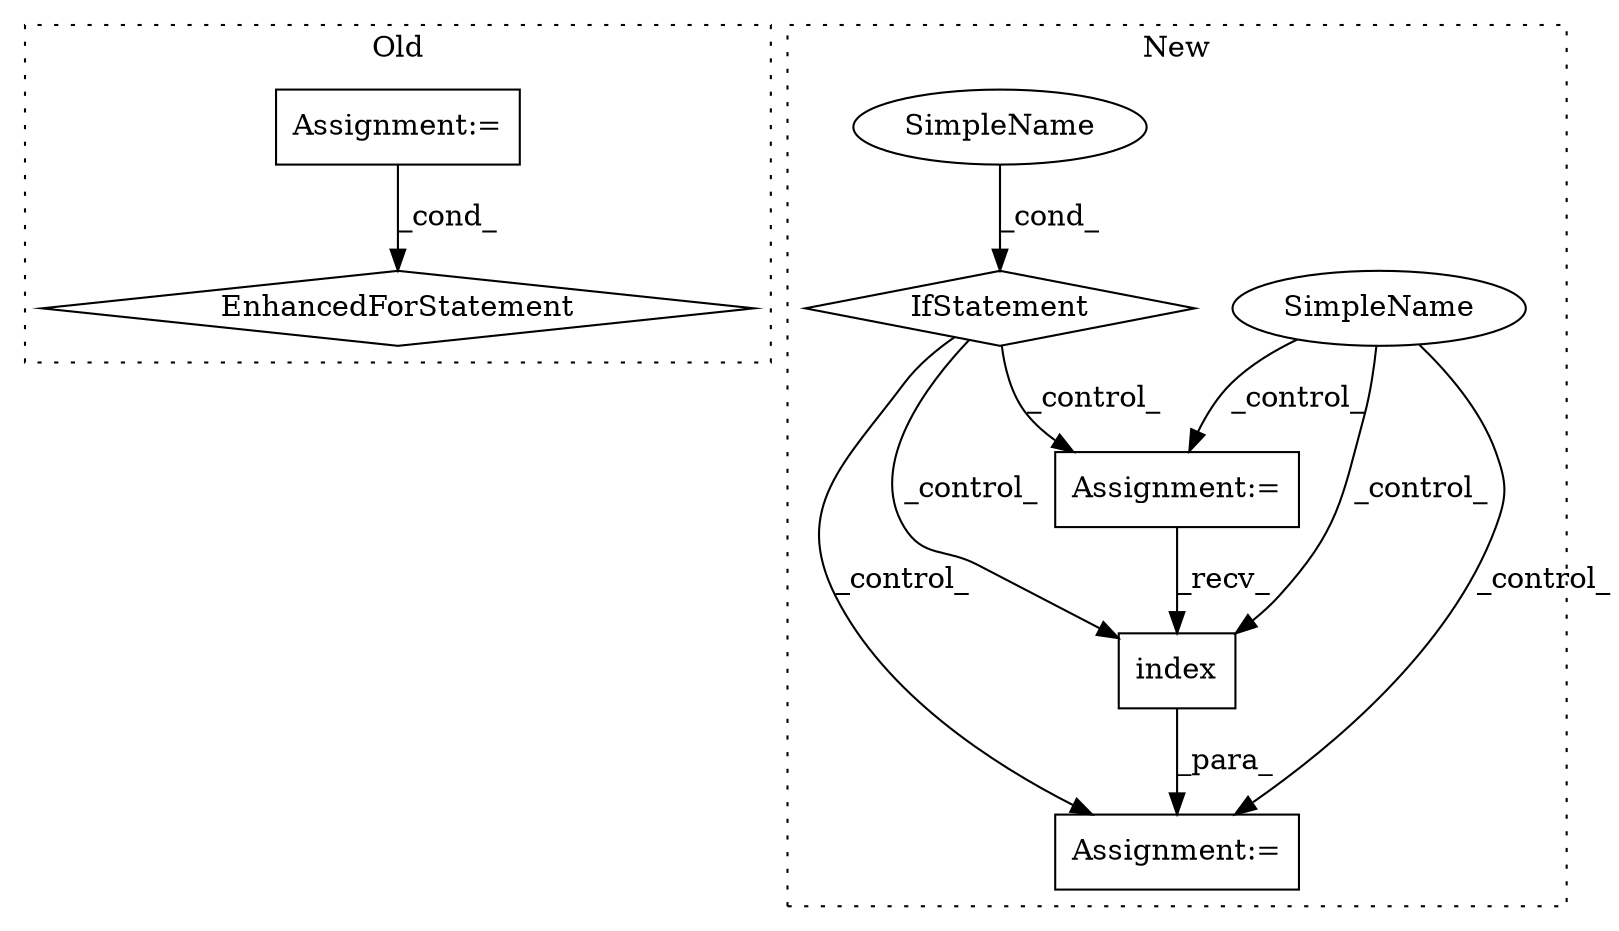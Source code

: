 digraph G {
subgraph cluster0 {
1 [label="EnhancedForStatement" a="70" s="21473,21535" l="53,2" shape="diamond"];
4 [label="Assignment:=" a="7" s="21473,21535" l="53,2" shape="box"];
label = "Old";
style="dotted";
}
subgraph cluster1 {
2 [label="index" a="32" s="19938,19949" l="6,1" shape="box"];
3 [label="Assignment:=" a="7" s="19930" l="1" shape="box"];
5 [label="SimpleName" a="42" s="" l="" shape="ellipse"];
6 [label="IfStatement" a="25" s="19794,19824" l="4,2" shape="diamond"];
7 [label="SimpleName" a="42" s="" l="" shape="ellipse"];
8 [label="Assignment:=" a="7" s="19896" l="1" shape="box"];
label = "New";
style="dotted";
}
2 -> 3 [label="_para_"];
4 -> 1 [label="_cond_"];
5 -> 3 [label="_control_"];
5 -> 2 [label="_control_"];
5 -> 8 [label="_control_"];
6 -> 8 [label="_control_"];
6 -> 2 [label="_control_"];
6 -> 3 [label="_control_"];
7 -> 6 [label="_cond_"];
8 -> 2 [label="_recv_"];
}